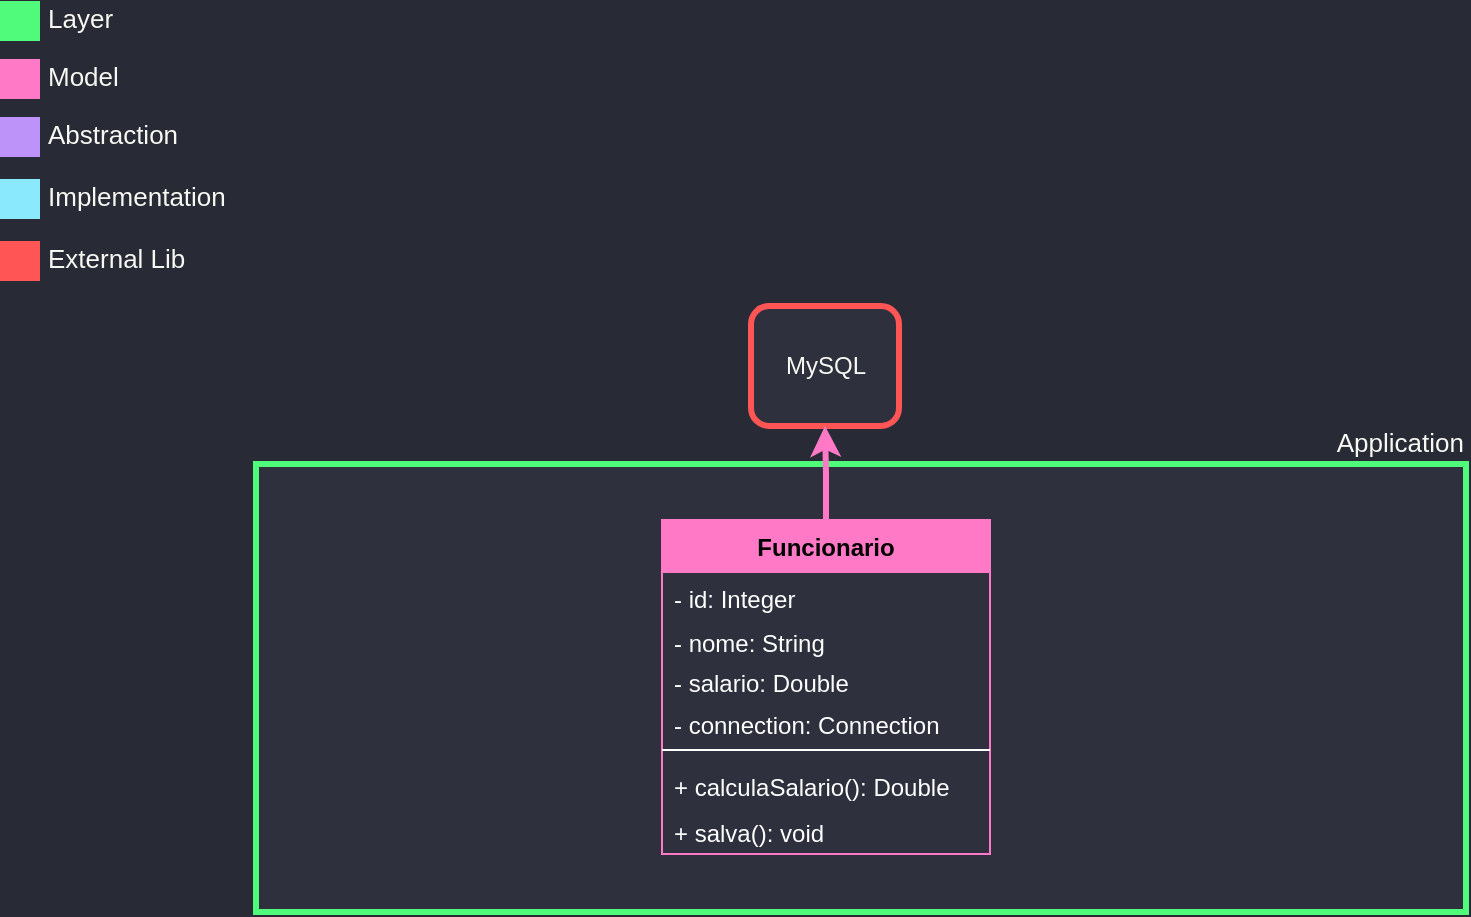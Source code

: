 <mxfile version="12.2.4" pages="1"><diagram id="xk0LYboaFIT9QmwzVqD-" name="Page-1"><mxGraphModel dx="1408" dy="1162" grid="0" gridSize="10" guides="1" tooltips="1" connect="1" arrows="1" fold="1" page="0" pageScale="1" pageWidth="827" pageHeight="1169" background="#282A36" math="0" shadow="0"><root><mxCell id="0"/><mxCell id="1" parent="0"/><mxCell id="69" value="" style="rounded=0;whiteSpace=wrap;html=1;strokeColor=none;strokeWidth=3;fillColor=#FF79C6;fontSize=13;fontColor=#F8F8F2;align=right;" parent="1" vertex="1"><mxGeometry x="-394" y="-136.5" width="20" height="20" as="geometry"/></mxCell><mxCell id="70" value="Model" style="text;html=1;resizable=0;points=[];autosize=1;align=left;verticalAlign=middle;spacingTop=-4;fontSize=13;fontColor=#F8F8F2;" parent="1" vertex="1"><mxGeometry x="-372" y="-134.5" width="45" height="16" as="geometry"/></mxCell><mxCell id="71" value="" style="rounded=0;whiteSpace=wrap;html=1;strokeColor=none;strokeWidth=3;fillColor=#BD93F9;fontSize=13;fontColor=#F8F8F2;align=right;" parent="1" vertex="1"><mxGeometry x="-394" y="-107.5" width="20" height="20" as="geometry"/></mxCell><mxCell id="72" value="Abstraction" style="text;html=1;resizable=0;points=[];autosize=1;align=left;verticalAlign=middle;spacingTop=-4;fontSize=13;fontColor=#F8F8F2;" parent="1" vertex="1"><mxGeometry x="-372" y="-105.5" width="75" height="16" as="geometry"/></mxCell><mxCell id="73" value="" style="rounded=0;whiteSpace=wrap;html=1;strokeColor=none;strokeWidth=3;fillColor=#8BE9FD;fontSize=13;fontColor=#F8F8F2;align=right;" parent="1" vertex="1"><mxGeometry x="-394" y="-76.5" width="20" height="20" as="geometry"/></mxCell><mxCell id="74" value="Implementation" style="text;html=1;resizable=0;points=[];autosize=1;align=left;verticalAlign=middle;spacingTop=-4;fontSize=13;fontColor=#F8F8F2;" parent="1" vertex="1"><mxGeometry x="-372" y="-74.5" width="99" height="16" as="geometry"/></mxCell><mxCell id="75" value="" style="rounded=0;whiteSpace=wrap;html=1;strokeColor=none;strokeWidth=3;fillColor=#50FA7B;fontSize=13;fontColor=#F8F8F2;align=right;" parent="1" vertex="1"><mxGeometry x="-394" y="-165.5" width="20" height="20" as="geometry"/></mxCell><mxCell id="76" value="Layer" style="text;html=1;resizable=0;points=[];autosize=1;align=left;verticalAlign=middle;spacingTop=-4;fontSize=13;fontColor=#F8F8F2;" parent="1" vertex="1"><mxGeometry x="-372" y="-163.5" width="43" height="16" as="geometry"/></mxCell><mxCell id="113" value="" style="rounded=0;whiteSpace=wrap;html=1;strokeColor=none;strokeWidth=3;fillColor=#FF5555;fontSize=13;fontColor=#F8F8F2;align=right;" parent="1" vertex="1"><mxGeometry x="-394" y="-45.5" width="20" height="20" as="geometry"/></mxCell><mxCell id="114" value="External Lib" style="text;html=1;resizable=0;points=[];autosize=1;align=left;verticalAlign=middle;spacingTop=-4;fontSize=13;fontColor=#F8F8F2;" parent="1" vertex="1"><mxGeometry x="-372" y="-43.5" width="79" height="16" as="geometry"/></mxCell><mxCell id="153" style="edgeStyle=orthogonalEdgeStyle;rounded=0;orthogonalLoop=1;jettySize=auto;html=1;exitX=0;exitY=0.5;exitDx=0;exitDy=0;entryX=1;entryY=0.5;entryDx=0;entryDy=0;fontSize=13;fontColor=#F8F8F2;strokeWidth=2;strokeColor=#BD93F9;" parent="1" edge="1"><mxGeometry relative="1" as="geometry"><mxPoint x="-102" y="213" as="targetPoint"/></mxGeometry></mxCell><mxCell id="154" style="edgeStyle=orthogonalEdgeStyle;rounded=0;orthogonalLoop=1;jettySize=auto;html=1;exitX=1;exitY=0.5;exitDx=0;exitDy=0;entryX=0;entryY=0.5;entryDx=0;entryDy=0;strokeColor=#BD93F9;strokeWidth=2;fontSize=13;fontColor=#F8F8F2;" parent="1" edge="1"><mxGeometry relative="1" as="geometry"><mxPoint x="94" y="213" as="sourcePoint"/></mxGeometry></mxCell><mxCell id="179" value="MySQL" style="rounded=1;whiteSpace=wrap;html=1;strokeColor=#FF5555;fillColor=#2E303D;strokeWidth=3;fontColor=#F8F8F2;" parent="1" vertex="1"><mxGeometry x="-18.5" y="-13" width="74" height="60" as="geometry"/></mxCell><mxCell id="190" value="" style="rounded=0;whiteSpace=wrap;html=1;strokeColor=#50FA7B;strokeWidth=3;fillColor=#2E303D;fontColor=#F8F8F2;" parent="1" vertex="1"><mxGeometry x="-266" y="66" width="605" height="224" as="geometry"/></mxCell><mxCell id="191" value="Application" style="text;html=1;resizable=0;points=[];autosize=1;align=right;verticalAlign=bottom;spacingTop=-4;fontColor=#F8F8F2;fontSize=13;" parent="1" vertex="1"><mxGeometry x="266" y="50" width="73" height="16" as="geometry"/></mxCell><mxCell id="204" style="edgeStyle=orthogonalEdgeStyle;rounded=0;orthogonalLoop=1;jettySize=auto;html=1;exitX=0.5;exitY=0;exitDx=0;exitDy=0;entryX=0.5;entryY=1;entryDx=0;entryDy=0;strokeColor=#FF79C6;strokeWidth=3;" parent="1" source="211" target="179" edge="1"><mxGeometry relative="1" as="geometry"><mxPoint x="19" y="116" as="sourcePoint"/><mxPoint x="19" y="111" as="targetPoint"/><Array as="points"/></mxGeometry></mxCell><mxCell id="211" value="Funcionario" style="swimlane;fontStyle=1;align=center;verticalAlign=top;childLayout=stackLayout;horizontal=1;startSize=26;horizontalStack=0;resizeParent=1;resizeParentMax=0;resizeLast=0;collapsible=1;marginBottom=0;strokeColor=#FF79C6;fillColor=#FF79C6;" parent="1" vertex="1"><mxGeometry x="-63" y="94" width="164" height="167" as="geometry"/></mxCell><mxCell id="212" value="- id: Integer" style="text;strokeColor=none;fillColor=none;align=left;verticalAlign=top;spacingLeft=4;spacingRight=4;overflow=hidden;rotatable=0;points=[[0,0.5],[1,0.5]];portConstraint=eastwest;fontStyle=0;fontColor=#FFFFFF;" parent="211" vertex="1"><mxGeometry y="26" width="164" height="22" as="geometry"/></mxCell><mxCell id="216" value="- nome: String" style="text;strokeColor=none;fillColor=none;align=left;verticalAlign=top;spacingLeft=4;spacingRight=4;overflow=hidden;rotatable=0;points=[[0,0.5],[1,0.5]];portConstraint=eastwest;fontStyle=0;fontColor=#FFFFFF;" parent="211" vertex="1"><mxGeometry y="48" width="164" height="20" as="geometry"/></mxCell><mxCell id="217" value="- salario: Double" style="text;strokeColor=none;fillColor=none;align=left;verticalAlign=top;spacingLeft=4;spacingRight=4;overflow=hidden;rotatable=0;points=[[0,0.5],[1,0.5]];portConstraint=eastwest;fontColor=#FFFFFF;" parent="211" vertex="1"><mxGeometry y="68" width="164" height="21" as="geometry"/></mxCell><mxCell id="218" value="- connection: Connection" style="text;strokeColor=none;fillColor=none;align=left;verticalAlign=top;spacingLeft=4;spacingRight=4;overflow=hidden;rotatable=0;points=[[0,0.5],[1,0.5]];portConstraint=eastwest;fontColor=#FFFFFF;" parent="211" vertex="1"><mxGeometry y="89" width="164" height="21" as="geometry"/></mxCell><mxCell id="213" value="" style="line;strokeWidth=1;fillColor=none;align=left;verticalAlign=middle;spacingTop=-1;spacingLeft=3;spacingRight=3;rotatable=0;labelPosition=right;points=[];portConstraint=eastwest;strokeColor=#FFFFFF;" parent="211" vertex="1"><mxGeometry y="110" width="164" height="10" as="geometry"/></mxCell><mxCell id="219" value="+ calculaSalario(): Double" style="text;strokeColor=none;fillColor=none;align=left;verticalAlign=top;spacingLeft=4;spacingRight=4;overflow=hidden;rotatable=0;points=[[0,0.5],[1,0.5]];portConstraint=eastwest;fontColor=#FFFFFF;" parent="211" vertex="1"><mxGeometry y="120" width="164" height="23" as="geometry"/></mxCell><mxCell id="214" value="+ salva(): void" style="text;strokeColor=none;fillColor=none;align=left;verticalAlign=top;spacingLeft=4;spacingRight=4;overflow=hidden;rotatable=0;points=[[0,0.5],[1,0.5]];portConstraint=eastwest;fontColor=#FFFFFF;" parent="211" vertex="1"><mxGeometry y="143" width="164" height="24" as="geometry"/></mxCell></root></mxGraphModel></diagram></mxfile>